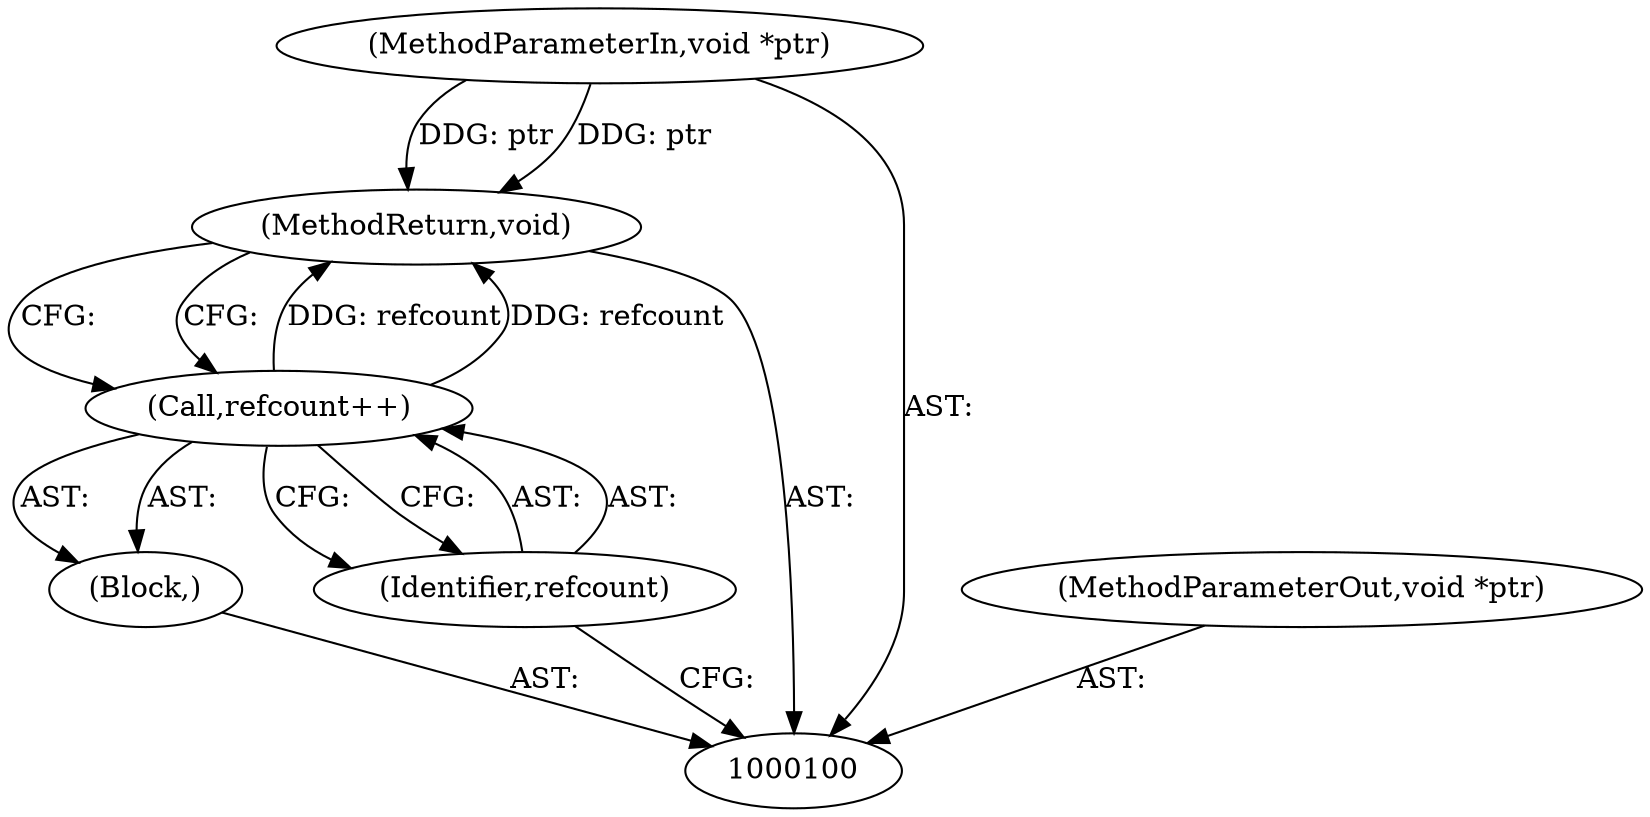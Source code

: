 digraph "1_linux_6062a8dc0517bce23e3c2f7d2fea5e22411269a3_16" {
"1000105" [label="(MethodReturn,void)"];
"1000101" [label="(MethodParameterIn,void *ptr)"];
"1000114" [label="(MethodParameterOut,void *ptr)"];
"1000102" [label="(Block,)"];
"1000103" [label="(Call,refcount++)"];
"1000104" [label="(Identifier,refcount)"];
"1000105" -> "1000100"  [label="AST: "];
"1000105" -> "1000103"  [label="CFG: "];
"1000103" -> "1000105"  [label="DDG: refcount"];
"1000101" -> "1000105"  [label="DDG: ptr"];
"1000101" -> "1000100"  [label="AST: "];
"1000101" -> "1000105"  [label="DDG: ptr"];
"1000114" -> "1000100"  [label="AST: "];
"1000102" -> "1000100"  [label="AST: "];
"1000103" -> "1000102"  [label="AST: "];
"1000103" -> "1000102"  [label="AST: "];
"1000103" -> "1000104"  [label="CFG: "];
"1000104" -> "1000103"  [label="AST: "];
"1000105" -> "1000103"  [label="CFG: "];
"1000103" -> "1000105"  [label="DDG: refcount"];
"1000104" -> "1000103"  [label="AST: "];
"1000104" -> "1000100"  [label="CFG: "];
"1000103" -> "1000104"  [label="CFG: "];
}
